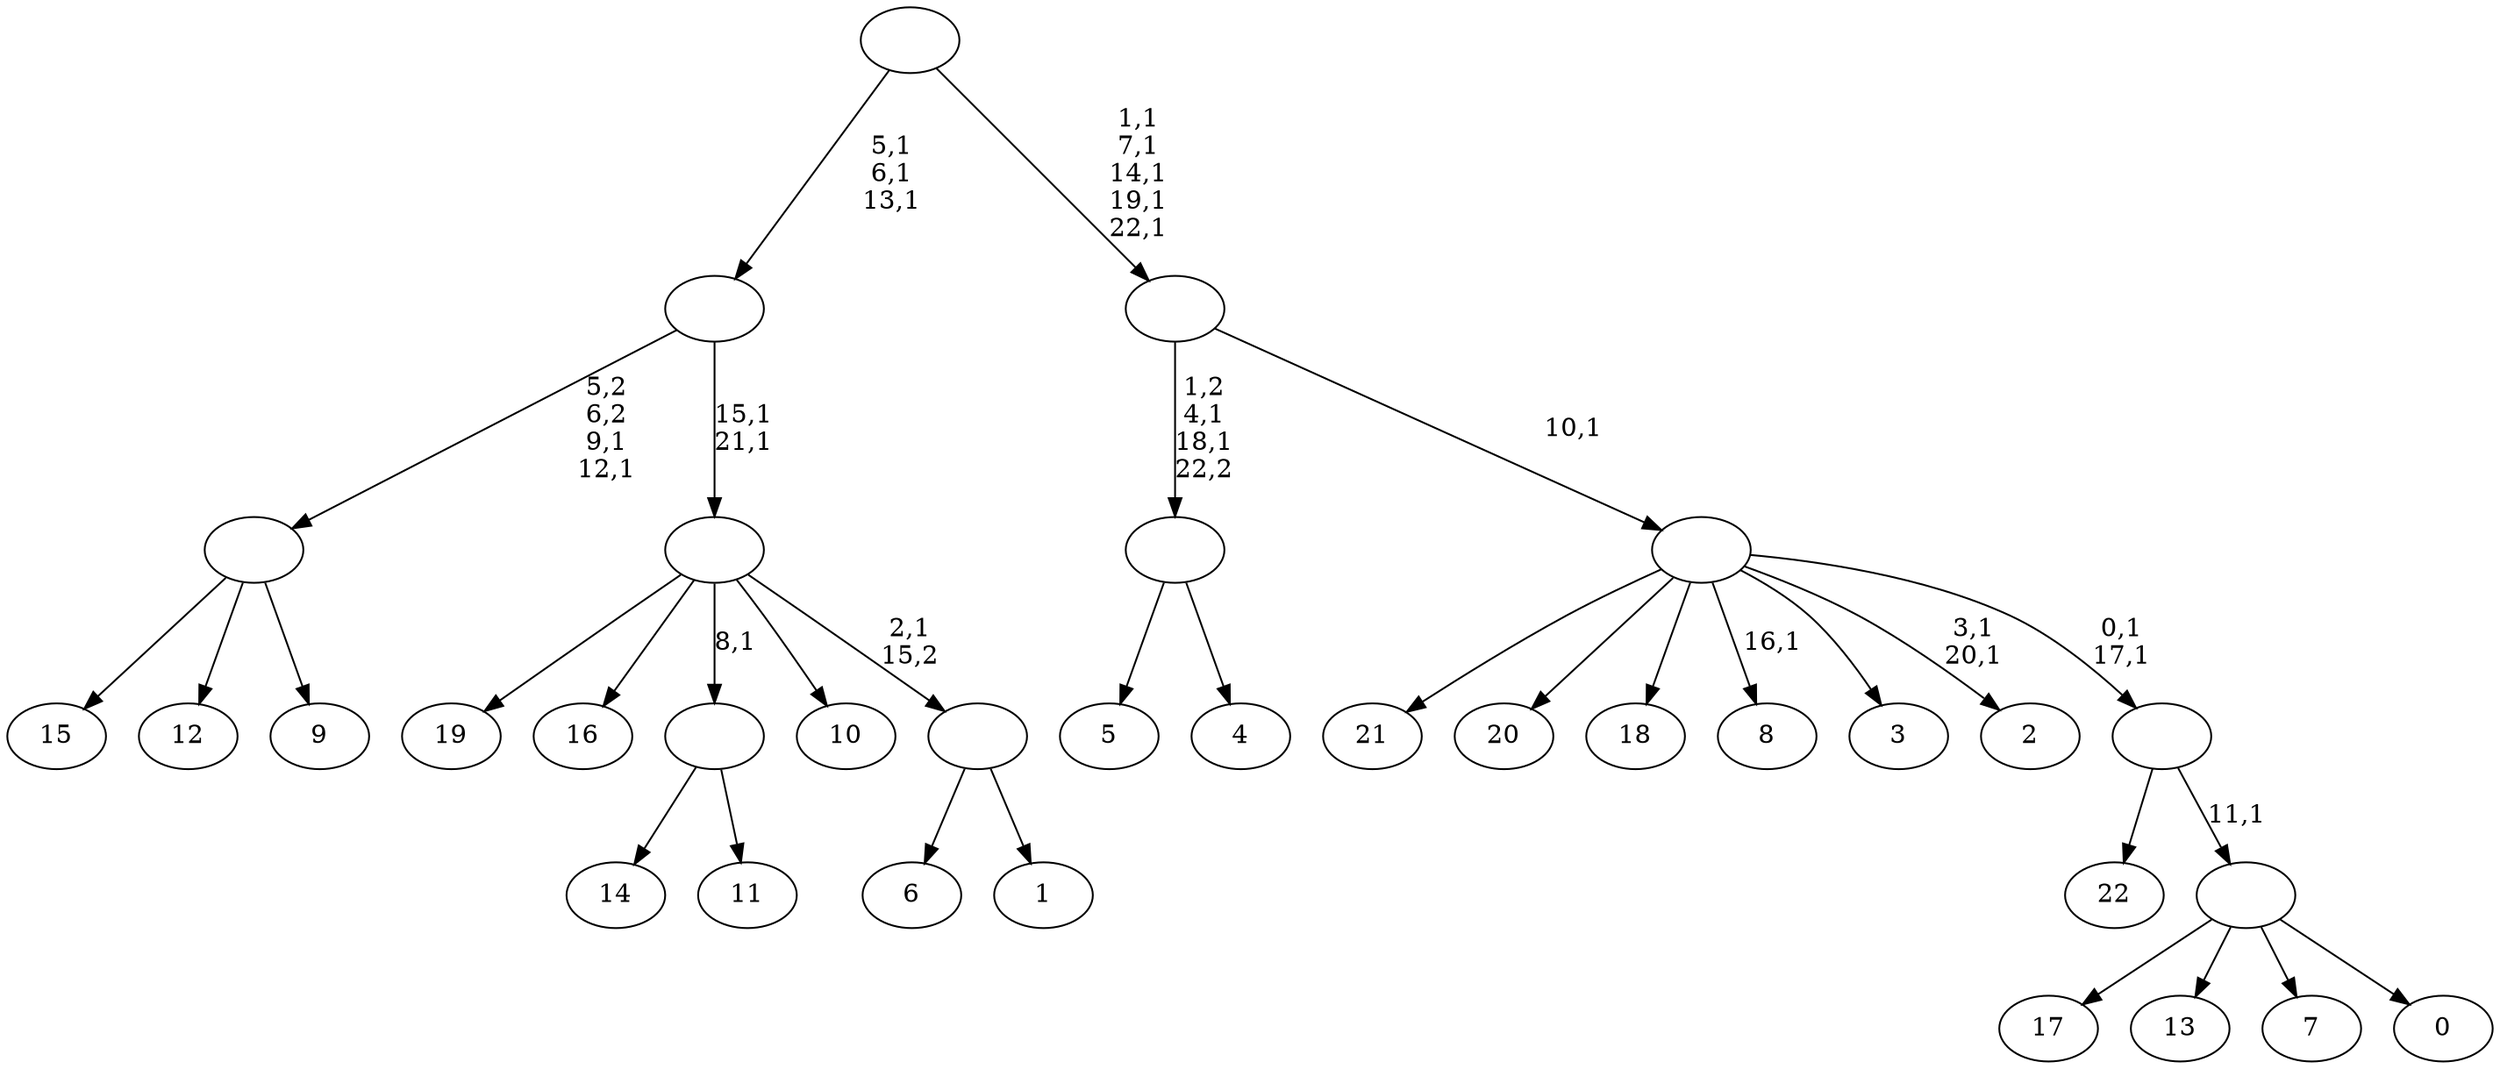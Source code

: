 digraph T {
	46 [label="22"]
	45 [label="21"]
	44 [label="20"]
	43 [label="19"]
	42 [label="18"]
	41 [label="17"]
	40 [label="16"]
	39 [label="15"]
	38 [label="14"]
	37 [label="13"]
	36 [label="12"]
	35 [label="11"]
	34 [label=""]
	33 [label="10"]
	32 [label="9"]
	31 [label=""]
	29 [label="8"]
	27 [label="7"]
	26 [label="6"]
	25 [label="5"]
	24 [label="4"]
	23 [label=""]
	21 [label="3"]
	20 [label="2"]
	17 [label="1"]
	16 [label=""]
	15 [label=""]
	13 [label=""]
	10 [label="0"]
	9 [label=""]
	8 [label=""]
	6 [label=""]
	5 [label=""]
	0 [label=""]
	34 -> 38 [label=""]
	34 -> 35 [label=""]
	31 -> 39 [label=""]
	31 -> 36 [label=""]
	31 -> 32 [label=""]
	23 -> 25 [label=""]
	23 -> 24 [label=""]
	16 -> 26 [label=""]
	16 -> 17 [label=""]
	15 -> 43 [label=""]
	15 -> 40 [label=""]
	15 -> 34 [label="8,1"]
	15 -> 33 [label=""]
	15 -> 16 [label="2,1\n15,2"]
	13 -> 15 [label="15,1\n21,1"]
	13 -> 31 [label="5,2\n6,2\n9,1\n12,1"]
	9 -> 41 [label=""]
	9 -> 37 [label=""]
	9 -> 27 [label=""]
	9 -> 10 [label=""]
	8 -> 46 [label=""]
	8 -> 9 [label="11,1"]
	6 -> 8 [label="0,1\n17,1"]
	6 -> 20 [label="3,1\n20,1"]
	6 -> 29 [label="16,1"]
	6 -> 45 [label=""]
	6 -> 44 [label=""]
	6 -> 42 [label=""]
	6 -> 21 [label=""]
	5 -> 23 [label="1,2\n4,1\n18,1\n22,2"]
	5 -> 6 [label="10,1"]
	0 -> 5 [label="1,1\n7,1\n14,1\n19,1\n22,1"]
	0 -> 13 [label="5,1\n6,1\n13,1"]
}
